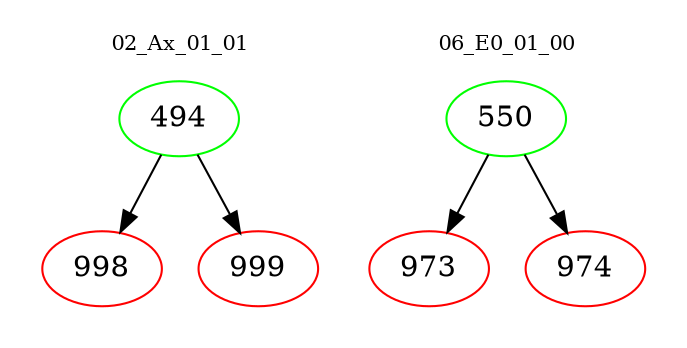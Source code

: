 digraph{
subgraph cluster_0 {
color = white
label = "02_Ax_01_01";
fontsize=10;
T0_494 [label="494", color="green"]
T0_494 -> T0_998 [color="black"]
T0_998 [label="998", color="red"]
T0_494 -> T0_999 [color="black"]
T0_999 [label="999", color="red"]
}
subgraph cluster_1 {
color = white
label = "06_E0_01_00";
fontsize=10;
T1_550 [label="550", color="green"]
T1_550 -> T1_973 [color="black"]
T1_973 [label="973", color="red"]
T1_550 -> T1_974 [color="black"]
T1_974 [label="974", color="red"]
}
}
